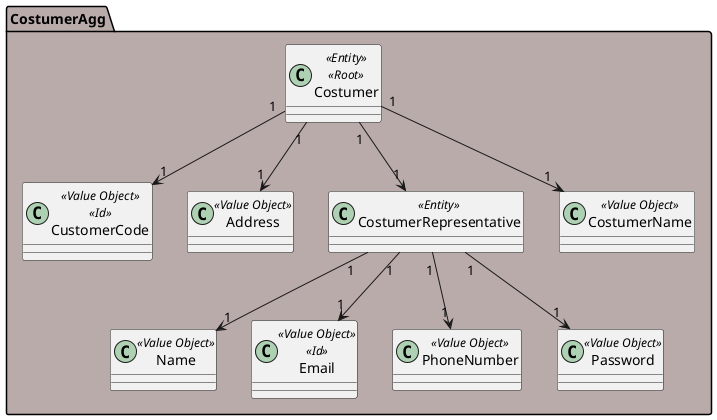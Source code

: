 @startuml

package CostumerAgg #baabab {
    class Costumer<<Entity>><<Root>>
    class CustomerCode<<Value Object>><<Id>>
    class Name<<Value Object>>
    class Address<<Value Object>>
    class CostumerRepresentative<<Entity>>
    class CostumerName<<Value Object>>

    class Email<<Value Object>><<Id>>
    class PhoneNumber<<Value Object>>
    class Name<<Value Object>>
    class Password<<Value Object>>

    Costumer "1" --> "1" CustomerCode
    Costumer "1" --> "1" CostumerName
    Costumer "1" --> "1" Address
    Costumer "1" --> "1" CostumerRepresentative

    CostumerRepresentative "1" --> "1" Email
    CostumerRepresentative "1" --> "1" PhoneNumber
    CostumerRepresentative "1" --> "1" Name
    CostumerRepresentative "1" --> "1" Password
}

@enduml